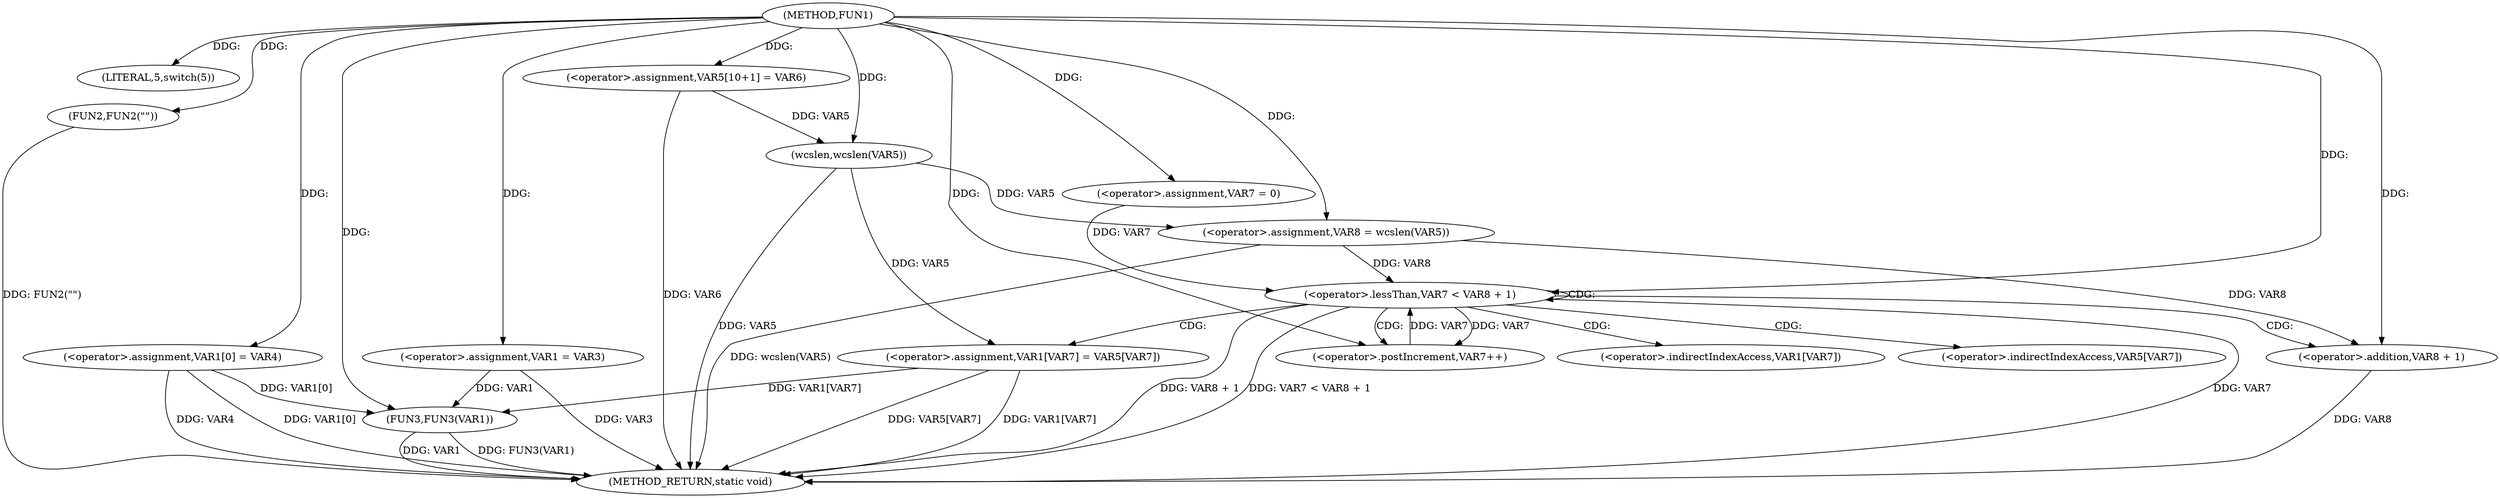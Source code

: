 digraph FUN1 {  
"1000100" [label = "(METHOD,FUN1)" ]
"1000154" [label = "(METHOD_RETURN,static void)" ]
"1000106" [label = "(LITERAL,5,switch(5))" ]
"1000109" [label = "(FUN2,FUN2(\"\"))" ]
"1000113" [label = "(<operator>.assignment,VAR1 = VAR3)" ]
"1000116" [label = "(<operator>.assignment,VAR1[0] = VAR4)" ]
"1000124" [label = "(<operator>.assignment,VAR5[10+1] = VAR6)" ]
"1000129" [label = "(<operator>.assignment,VAR8 = wcslen(VAR5))" ]
"1000131" [label = "(wcslen,wcslen(VAR5))" ]
"1000134" [label = "(<operator>.assignment,VAR7 = 0)" ]
"1000137" [label = "(<operator>.lessThan,VAR7 < VAR8 + 1)" ]
"1000139" [label = "(<operator>.addition,VAR8 + 1)" ]
"1000142" [label = "(<operator>.postIncrement,VAR7++)" ]
"1000145" [label = "(<operator>.assignment,VAR1[VAR7] = VAR5[VAR7])" ]
"1000152" [label = "(FUN3,FUN3(VAR1))" ]
"1000146" [label = "(<operator>.indirectIndexAccess,VAR1[VAR7])" ]
"1000149" [label = "(<operator>.indirectIndexAccess,VAR5[VAR7])" ]
  "1000116" -> "1000154"  [ label = "DDG: VAR1[0]"] 
  "1000124" -> "1000154"  [ label = "DDG: VAR6"] 
  "1000113" -> "1000154"  [ label = "DDG: VAR3"] 
  "1000145" -> "1000154"  [ label = "DDG: VAR5[VAR7]"] 
  "1000152" -> "1000154"  [ label = "DDG: VAR1"] 
  "1000137" -> "1000154"  [ label = "DDG: VAR7"] 
  "1000145" -> "1000154"  [ label = "DDG: VAR1[VAR7]"] 
  "1000131" -> "1000154"  [ label = "DDG: VAR5"] 
  "1000137" -> "1000154"  [ label = "DDG: VAR8 + 1"] 
  "1000139" -> "1000154"  [ label = "DDG: VAR8"] 
  "1000152" -> "1000154"  [ label = "DDG: FUN3(VAR1)"] 
  "1000116" -> "1000154"  [ label = "DDG: VAR4"] 
  "1000137" -> "1000154"  [ label = "DDG: VAR7 < VAR8 + 1"] 
  "1000109" -> "1000154"  [ label = "DDG: FUN2(\"\")"] 
  "1000129" -> "1000154"  [ label = "DDG: wcslen(VAR5)"] 
  "1000100" -> "1000106"  [ label = "DDG: "] 
  "1000100" -> "1000109"  [ label = "DDG: "] 
  "1000100" -> "1000113"  [ label = "DDG: "] 
  "1000100" -> "1000116"  [ label = "DDG: "] 
  "1000100" -> "1000124"  [ label = "DDG: "] 
  "1000131" -> "1000129"  [ label = "DDG: VAR5"] 
  "1000100" -> "1000129"  [ label = "DDG: "] 
  "1000124" -> "1000131"  [ label = "DDG: VAR5"] 
  "1000100" -> "1000131"  [ label = "DDG: "] 
  "1000100" -> "1000134"  [ label = "DDG: "] 
  "1000134" -> "1000137"  [ label = "DDG: VAR7"] 
  "1000142" -> "1000137"  [ label = "DDG: VAR7"] 
  "1000100" -> "1000137"  [ label = "DDG: "] 
  "1000129" -> "1000137"  [ label = "DDG: VAR8"] 
  "1000129" -> "1000139"  [ label = "DDG: VAR8"] 
  "1000100" -> "1000139"  [ label = "DDG: "] 
  "1000137" -> "1000142"  [ label = "DDG: VAR7"] 
  "1000100" -> "1000142"  [ label = "DDG: "] 
  "1000131" -> "1000145"  [ label = "DDG: VAR5"] 
  "1000116" -> "1000152"  [ label = "DDG: VAR1[0]"] 
  "1000113" -> "1000152"  [ label = "DDG: VAR1"] 
  "1000145" -> "1000152"  [ label = "DDG: VAR1[VAR7]"] 
  "1000100" -> "1000152"  [ label = "DDG: "] 
  "1000137" -> "1000142"  [ label = "CDG: "] 
  "1000137" -> "1000137"  [ label = "CDG: "] 
  "1000137" -> "1000145"  [ label = "CDG: "] 
  "1000137" -> "1000139"  [ label = "CDG: "] 
  "1000137" -> "1000146"  [ label = "CDG: "] 
  "1000137" -> "1000149"  [ label = "CDG: "] 
}
